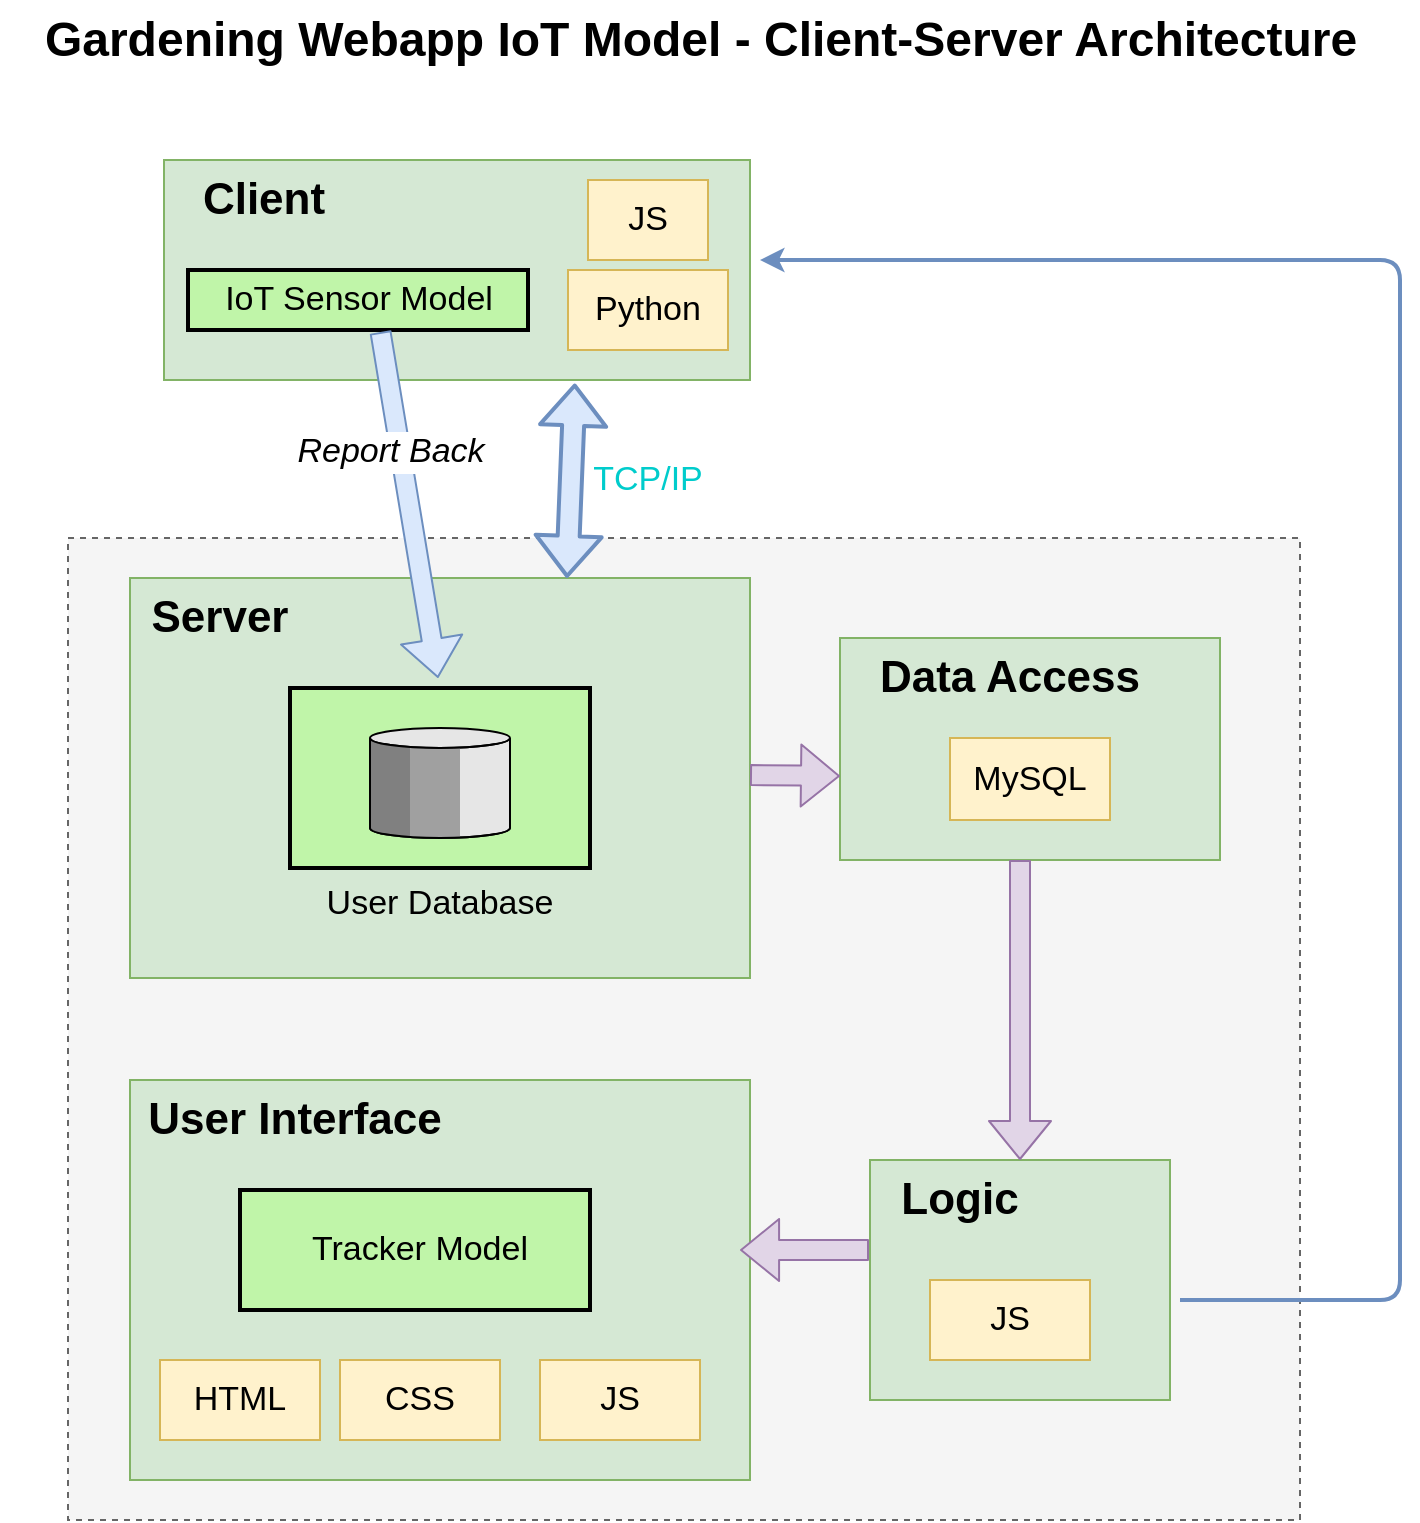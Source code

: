 <mxfile version="12.3.7" type="device" pages="1"><diagram name="Page-1" id="74b105a0-9070-1c63-61bc-23e55f88626e"><mxGraphModel dx="1097" dy="534" grid="1" gridSize="10" guides="1" tooltips="1" connect="1" arrows="1" fold="1" page="1" pageScale="1.5" pageWidth="1169" pageHeight="826" background="none" math="0" shadow="0"><root><mxCell id="0" style=";html=1;"/><mxCell id="1" style=";html=1;" parent="0"/><mxCell id="YeB1D93EnhCKu5Y1RihL-54" value="" style="rounded=0;whiteSpace=wrap;html=1;fontSize=17;dashed=1;fillColor=#f5f5f5;strokeColor=#666666;fontColor=#333333;" vertex="1" parent="1"><mxGeometry x="44" y="399" width="616" height="491" as="geometry"/></mxCell><mxCell id="YeB1D93EnhCKu5Y1RihL-24" value="" style="rounded=0;whiteSpace=wrap;html=1;fillColor=#d5e8d4;strokeColor=#82b366;" vertex="1" parent="1"><mxGeometry x="430" y="449" width="190" height="111" as="geometry"/></mxCell><mxCell id="YeB1D93EnhCKu5Y1RihL-1" value="" style="rounded=0;whiteSpace=wrap;html=1;fillColor=#d5e8d4;strokeColor=#82b366;" vertex="1" parent="1"><mxGeometry x="92" y="210" width="293" height="110" as="geometry"/></mxCell><mxCell id="YeB1D93EnhCKu5Y1RihL-2" value="Client" style="text;html=1;strokeColor=none;fillColor=none;align=center;verticalAlign=middle;whiteSpace=wrap;rounded=0;fontSize=22;fontStyle=1" vertex="1" parent="1"><mxGeometry x="86.5" y="220" width="110" height="20" as="geometry"/></mxCell><mxCell id="YeB1D93EnhCKu5Y1RihL-3" value="Gardening Webapp IoT Model - Client-Server Architecture" style="text;strokeColor=none;fillColor=none;html=1;fontSize=24;fontStyle=1;verticalAlign=middle;align=center;" vertex="1" parent="1"><mxGeometry x="10" y="130" width="700" height="40" as="geometry"/></mxCell><mxCell id="YeB1D93EnhCKu5Y1RihL-11" value="" style="rounded=0;whiteSpace=wrap;html=1;fillColor=#d5e8d4;strokeColor=#82b366;" vertex="1" parent="1"><mxGeometry x="75" y="419" width="310" height="200" as="geometry"/></mxCell><mxCell id="YeB1D93EnhCKu5Y1RihL-12" value="Server" style="text;html=1;strokeColor=none;fillColor=none;align=center;verticalAlign=middle;whiteSpace=wrap;rounded=0;fontSize=22;fontStyle=1" vertex="1" parent="1"><mxGeometry x="65" y="429" width="110" height="20" as="geometry"/></mxCell><mxCell id="YeB1D93EnhCKu5Y1RihL-15" value="User Database" style="strokeWidth=2;outlineConnect=0;dashed=0;align=center;fontSize=17;verticalLabelPosition=bottom;verticalAlign=top;shape=mxgraph.eip.message_store;fillColor=#c0f5a9" vertex="1" parent="1"><mxGeometry x="155" y="474" width="150" height="90" as="geometry"/></mxCell><mxCell id="YeB1D93EnhCKu5Y1RihL-18" value="JS" style="rounded=0;whiteSpace=wrap;html=1;fontSize=17;fillColor=#fff2cc;strokeColor=#d6b656;" vertex="1" parent="1"><mxGeometry x="304" y="220" width="60" height="40" as="geometry"/></mxCell><mxCell id="YeB1D93EnhCKu5Y1RihL-19" value="Python" style="rounded=0;whiteSpace=wrap;html=1;fontSize=17;fillColor=#fff2cc;strokeColor=#d6b656;" vertex="1" parent="1"><mxGeometry x="294" y="265" width="80" height="40" as="geometry"/></mxCell><mxCell id="YeB1D93EnhCKu5Y1RihL-21" value="" style="rounded=0;whiteSpace=wrap;html=1;fillColor=#d5e8d4;strokeColor=#82b366;" vertex="1" parent="1"><mxGeometry x="445" y="710" width="150" height="120" as="geometry"/></mxCell><mxCell id="YeB1D93EnhCKu5Y1RihL-22" value="Logic" style="text;html=1;strokeColor=none;fillColor=none;align=center;verticalAlign=middle;whiteSpace=wrap;rounded=0;fontSize=22;fontStyle=1" vertex="1" parent="1"><mxGeometry x="435" y="720" width="110" height="20" as="geometry"/></mxCell><mxCell id="YeB1D93EnhCKu5Y1RihL-20" value="JS" style="rounded=0;whiteSpace=wrap;html=1;fontSize=17;fillColor=#fff2cc;strokeColor=#d6b656;" vertex="1" parent="1"><mxGeometry x="475" y="770" width="80" height="40" as="geometry"/></mxCell><mxCell id="YeB1D93EnhCKu5Y1RihL-23" value="MySQL" style="rounded=0;whiteSpace=wrap;html=1;fontSize=17;fillColor=#fff2cc;strokeColor=#d6b656;" vertex="1" parent="1"><mxGeometry x="485" y="499" width="80" height="41" as="geometry"/></mxCell><mxCell id="YeB1D93EnhCKu5Y1RihL-25" value="Data Access" style="text;html=1;strokeColor=none;fillColor=none;align=center;verticalAlign=middle;whiteSpace=wrap;rounded=0;fontSize=22;fontStyle=1" vertex="1" parent="1"><mxGeometry x="430" y="459" width="170" height="20" as="geometry"/></mxCell><mxCell id="YeB1D93EnhCKu5Y1RihL-26" value="" style="rounded=0;whiteSpace=wrap;html=1;fillColor=#d5e8d4;strokeColor=#82b366;" vertex="1" parent="1"><mxGeometry x="75" y="670" width="310" height="200" as="geometry"/></mxCell><mxCell id="YeB1D93EnhCKu5Y1RihL-27" value="User Interface" style="text;html=1;strokeColor=none;fillColor=none;align=center;verticalAlign=middle;whiteSpace=wrap;rounded=0;fontSize=22;fontStyle=1" vertex="1" parent="1"><mxGeometry x="65" y="680" width="185" height="20" as="geometry"/></mxCell><mxCell id="YeB1D93EnhCKu5Y1RihL-28" value="HTML" style="rounded=0;whiteSpace=wrap;html=1;fontSize=17;fillColor=#fff2cc;strokeColor=#d6b656;" vertex="1" parent="1"><mxGeometry x="90" y="810" width="80" height="40" as="geometry"/></mxCell><mxCell id="YeB1D93EnhCKu5Y1RihL-30" value="CSS" style="rounded=0;whiteSpace=wrap;html=1;fontSize=17;fillColor=#fff2cc;strokeColor=#d6b656;" vertex="1" parent="1"><mxGeometry x="180" y="810" width="80" height="40" as="geometry"/></mxCell><mxCell id="YeB1D93EnhCKu5Y1RihL-31" value="JS" style="rounded=0;whiteSpace=wrap;html=1;fontSize=17;fillColor=#fff2cc;strokeColor=#d6b656;" vertex="1" parent="1"><mxGeometry x="280" y="810" width="80" height="40" as="geometry"/></mxCell><mxCell id="YeB1D93EnhCKu5Y1RihL-34" value="" style="strokeWidth=2;dashed=0;align=center;fontSize=8;shape=rect;fillColor=#c0f5a9;verticalLabelPosition=bottom;verticalAlign=top;" vertex="1" parent="1"><mxGeometry x="130" y="725" width="175" height="60" as="geometry"/></mxCell><mxCell id="YeB1D93EnhCKu5Y1RihL-35" value="Tracker Model" style="text;html=1;strokeColor=none;fillColor=none;align=center;verticalAlign=middle;whiteSpace=wrap;rounded=0;fontSize=17;" vertex="1" parent="1"><mxGeometry x="145" y="745" width="150" height="20" as="geometry"/></mxCell><mxCell id="YeB1D93EnhCKu5Y1RihL-36" value="" style="strokeWidth=2;dashed=0;align=center;fontSize=8;shape=rect;fillColor=#c0f5a9;verticalLabelPosition=bottom;verticalAlign=top;" vertex="1" parent="1"><mxGeometry x="104" y="265" width="170" height="30" as="geometry"/></mxCell><mxCell id="YeB1D93EnhCKu5Y1RihL-37" value="IoT Sensor Model" style="text;html=1;strokeColor=none;fillColor=none;align=center;verticalAlign=middle;whiteSpace=wrap;rounded=0;fontSize=17;" vertex="1" parent="1"><mxGeometry x="88.5" y="270" width="201" height="20" as="geometry"/></mxCell><mxCell id="YeB1D93EnhCKu5Y1RihL-39" value="" style="shape=flexArrow;endArrow=classic;html=1;fontSize=17;fillColor=#e1d5e7;strokeColor=#9673a6;" edge="1" parent="1"><mxGeometry width="50" height="50" relative="1" as="geometry"><mxPoint x="385" y="517.5" as="sourcePoint"/><mxPoint x="430" y="518" as="targetPoint"/></mxGeometry></mxCell><mxCell id="YeB1D93EnhCKu5Y1RihL-40" value="" style="shape=flexArrow;endArrow=classic;html=1;fontSize=17;entryX=0.5;entryY=0;entryDx=0;entryDy=0;fillColor=#e1d5e7;strokeColor=#9673a6;" edge="1" parent="1" target="YeB1D93EnhCKu5Y1RihL-21"><mxGeometry width="50" height="50" relative="1" as="geometry"><mxPoint x="520" y="560" as="sourcePoint"/><mxPoint x="545" y="660" as="targetPoint"/></mxGeometry></mxCell><mxCell id="YeB1D93EnhCKu5Y1RihL-41" value="" style="shape=flexArrow;endArrow=classic;html=1;fontSize=17;entryX=0.984;entryY=0.425;entryDx=0;entryDy=0;fillColor=#e1d5e7;strokeColor=#9673a6;entryPerimeter=0;" edge="1" parent="1" target="YeB1D93EnhCKu5Y1RihL-26"><mxGeometry width="50" height="50" relative="1" as="geometry"><mxPoint x="444.5" y="755" as="sourcePoint"/><mxPoint x="444.5" y="905" as="targetPoint"/></mxGeometry></mxCell><mxCell id="YeB1D93EnhCKu5Y1RihL-42" value="" style="shape=flexArrow;endArrow=classic;html=1;fontSize=17;fillColor=#dae8fc;strokeColor=#6c8ebf;exitX=0.556;exitY=1.3;exitDx=0;exitDy=0;exitPerimeter=0;" edge="1" parent="1" source="YeB1D93EnhCKu5Y1RihL-37"><mxGeometry width="50" height="50" relative="1" as="geometry"><mxPoint x="228.5" y="319" as="sourcePoint"/><mxPoint x="229" y="469" as="targetPoint"/></mxGeometry></mxCell><mxCell id="YeB1D93EnhCKu5Y1RihL-46" value="Report Back" style="text;html=1;align=center;verticalAlign=middle;resizable=0;points=[];;labelBackgroundColor=#ffffff;fontSize=17;fontStyle=2" vertex="1" connectable="0" parent="YeB1D93EnhCKu5Y1RihL-42"><mxGeometry x="-0.316" y="-5" relative="1" as="geometry"><mxPoint as="offset"/></mxGeometry></mxCell><mxCell id="YeB1D93EnhCKu5Y1RihL-45" value="" style="edgeStyle=elbowEdgeStyle;elbow=horizontal;endArrow=classic;html=1;fontSize=17;fillColor=#dae8fc;strokeColor=#6c8ebf;strokeWidth=2;" edge="1" parent="1"><mxGeometry width="50" height="50" relative="1" as="geometry"><mxPoint x="600" y="780" as="sourcePoint"/><mxPoint x="390" y="260" as="targetPoint"/><Array as="points"><mxPoint x="710" y="750"/></Array></mxGeometry></mxCell><mxCell id="YeB1D93EnhCKu5Y1RihL-50" value="" style="shape=flexArrow;endArrow=classic;startArrow=classic;html=1;strokeWidth=2;fontSize=17;entryX=0.701;entryY=1.016;entryDx=0;entryDy=0;entryPerimeter=0;fillColor=#dae8fc;strokeColor=#6c8ebf;" edge="1" parent="1" target="YeB1D93EnhCKu5Y1RihL-1"><mxGeometry width="50" height="50" relative="1" as="geometry"><mxPoint x="293.5" y="419" as="sourcePoint"/><mxPoint x="293.5" y="339" as="targetPoint"/></mxGeometry></mxCell><mxCell id="YeB1D93EnhCKu5Y1RihL-51" value="TCP/IP" style="text;html=1;strokeColor=none;fillColor=none;align=center;verticalAlign=middle;whiteSpace=wrap;rounded=0;fontSize=17;fontColor=#00CCCC;" vertex="1" parent="1"><mxGeometry x="314" y="360" width="40" height="20" as="geometry"/></mxCell></root></mxGraphModel></diagram></mxfile>
